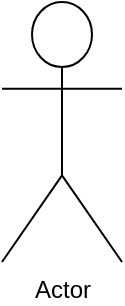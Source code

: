 <mxfile version="22.0.5" type="github">
  <diagram name="Page-1" id="9361dd3d-8414-5efd-6122-117bd74ce7a7">
    <mxGraphModel dx="3034" dy="1596" grid="1" gridSize="10" guides="1" tooltips="1" connect="1" arrows="1" fold="1" page="0" pageScale="1.5" pageWidth="826" pageHeight="1169" background="none" math="0" shadow="0">
      <root>
        <mxCell id="0" />
        <mxCell id="1" parent="0" />
        <object label="Actor" id="BIsx5rSYDtpPCg-pWCxZ-89">
          <mxCell style="shape=umlActor;verticalLabelPosition=bottom;verticalAlign=top;html=1;outlineConnect=0;" vertex="1" parent="1">
            <mxGeometry x="-1340" y="-660" width="60" height="130" as="geometry" />
          </mxCell>
        </object>
      </root>
    </mxGraphModel>
  </diagram>
</mxfile>
